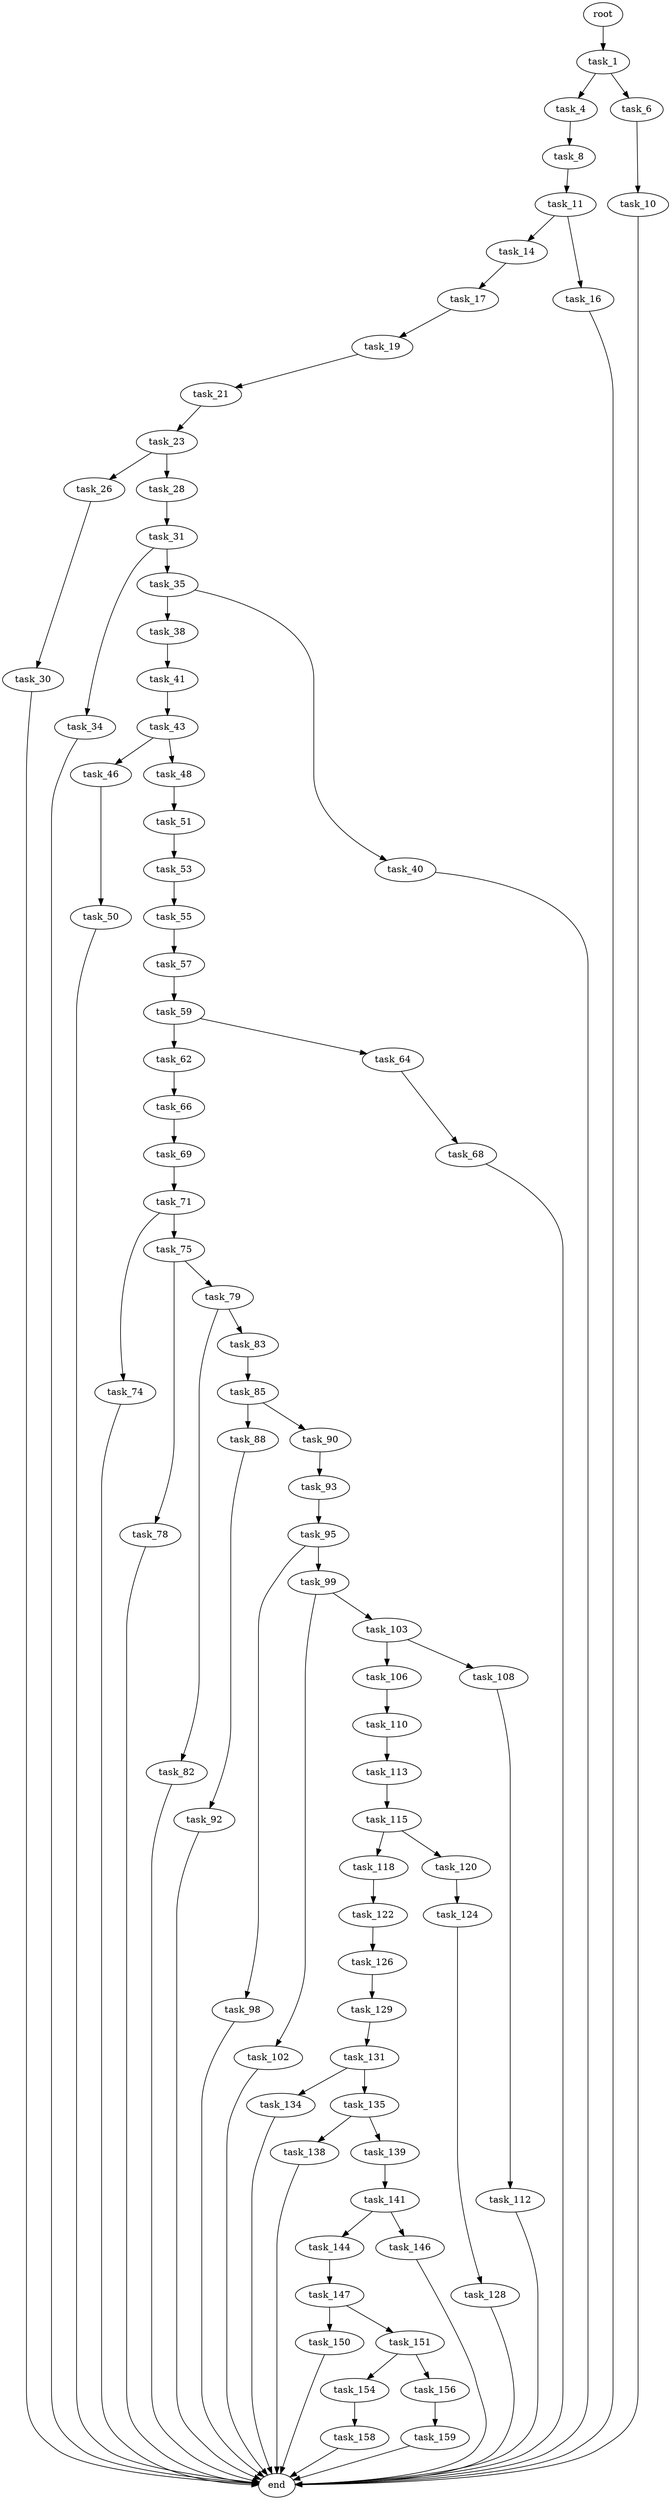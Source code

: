 digraph G {
  root [size="0.000000"];
  task_1 [size="10624532309.000000"];
  task_4 [size="28991029248.000000"];
  task_6 [size="386737136.000000"];
  task_8 [size="68719476736.000000"];
  task_10 [size="3331907727.000000"];
  task_11 [size="3914485211.000000"];
  end [size="0.000000"];
  task_14 [size="549755813888.000000"];
  task_16 [size="28991029248.000000"];
  task_17 [size="31386145400.000000"];
  task_19 [size="782757789696.000000"];
  task_21 [size="993205948.000000"];
  task_23 [size="1362977332.000000"];
  task_26 [size="68719476736.000000"];
  task_28 [size="549755813888.000000"];
  task_30 [size="332502547153.000000"];
  task_31 [size="368293445632.000000"];
  task_34 [size="1073741824000.000000"];
  task_35 [size="959818061.000000"];
  task_38 [size="9958202188.000000"];
  task_40 [size="8664828984.000000"];
  task_41 [size="25511497649.000000"];
  task_43 [size="322237773780.000000"];
  task_46 [size="190082734555.000000"];
  task_48 [size="20990508452.000000"];
  task_50 [size="1126298731794.000000"];
  task_51 [size="68719476736.000000"];
  task_53 [size="2663279294.000000"];
  task_55 [size="131018366244.000000"];
  task_57 [size="2073699538.000000"];
  task_59 [size="9303749466.000000"];
  task_62 [size="11071016828.000000"];
  task_64 [size="22116584312.000000"];
  task_66 [size="369558124096.000000"];
  task_68 [size="29837274139.000000"];
  task_69 [size="13296036257.000000"];
  task_71 [size="231928233984.000000"];
  task_74 [size="120835925496.000000"];
  task_75 [size="782757789696.000000"];
  task_78 [size="622904170356.000000"];
  task_79 [size="4439390792.000000"];
  task_82 [size="134217728000.000000"];
  task_83 [size="782757789696.000000"];
  task_85 [size="782757789696.000000"];
  task_88 [size="68719476736.000000"];
  task_90 [size="1544750169.000000"];
  task_92 [size="105606616661.000000"];
  task_93 [size="231928233984.000000"];
  task_95 [size="273181585.000000"];
  task_98 [size="134217728000.000000"];
  task_99 [size="200591144865.000000"];
  task_102 [size="368293445632.000000"];
  task_103 [size="670243640352.000000"];
  task_106 [size="265563018308.000000"];
  task_108 [size="1073741824000.000000"];
  task_110 [size="8589934592.000000"];
  task_112 [size="8589934592.000000"];
  task_113 [size="241901314053.000000"];
  task_115 [size="231928233984.000000"];
  task_118 [size="168684592128.000000"];
  task_120 [size="15196662680.000000"];
  task_122 [size="133946448544.000000"];
  task_124 [size="1267360093.000000"];
  task_126 [size="134217728000.000000"];
  task_128 [size="231928233984.000000"];
  task_129 [size="32997138088.000000"];
  task_131 [size="782757789696.000000"];
  task_134 [size="17164831632.000000"];
  task_135 [size="6197259346.000000"];
  task_138 [size="549755813888.000000"];
  task_139 [size="573234104417.000000"];
  task_141 [size="5892970864.000000"];
  task_144 [size="22745112344.000000"];
  task_146 [size="231928233984.000000"];
  task_147 [size="80635495592.000000"];
  task_150 [size="13017068676.000000"];
  task_151 [size="47060945157.000000"];
  task_154 [size="9171587700.000000"];
  task_156 [size="1073741824000.000000"];
  task_158 [size="68719476736.000000"];
  task_159 [size="23395980513.000000"];

  root -> task_1 [size="1.000000"];
  task_1 -> task_4 [size="209715200.000000"];
  task_1 -> task_6 [size="209715200.000000"];
  task_4 -> task_8 [size="75497472.000000"];
  task_6 -> task_10 [size="33554432.000000"];
  task_8 -> task_11 [size="134217728.000000"];
  task_10 -> end [size="1.000000"];
  task_11 -> task_14 [size="75497472.000000"];
  task_11 -> task_16 [size="75497472.000000"];
  task_14 -> task_17 [size="536870912.000000"];
  task_16 -> end [size="1.000000"];
  task_17 -> task_19 [size="838860800.000000"];
  task_19 -> task_21 [size="679477248.000000"];
  task_21 -> task_23 [size="33554432.000000"];
  task_23 -> task_26 [size="33554432.000000"];
  task_23 -> task_28 [size="33554432.000000"];
  task_26 -> task_30 [size="134217728.000000"];
  task_28 -> task_31 [size="536870912.000000"];
  task_30 -> end [size="1.000000"];
  task_31 -> task_34 [size="411041792.000000"];
  task_31 -> task_35 [size="411041792.000000"];
  task_34 -> end [size="1.000000"];
  task_35 -> task_38 [size="33554432.000000"];
  task_35 -> task_40 [size="33554432.000000"];
  task_38 -> task_41 [size="536870912.000000"];
  task_40 -> end [size="1.000000"];
  task_41 -> task_43 [size="411041792.000000"];
  task_43 -> task_46 [size="536870912.000000"];
  task_43 -> task_48 [size="536870912.000000"];
  task_46 -> task_50 [size="209715200.000000"];
  task_48 -> task_51 [size="536870912.000000"];
  task_50 -> end [size="1.000000"];
  task_51 -> task_53 [size="134217728.000000"];
  task_53 -> task_55 [size="134217728.000000"];
  task_55 -> task_57 [size="134217728.000000"];
  task_57 -> task_59 [size="33554432.000000"];
  task_59 -> task_62 [size="838860800.000000"];
  task_59 -> task_64 [size="838860800.000000"];
  task_62 -> task_66 [size="33554432.000000"];
  task_64 -> task_68 [size="838860800.000000"];
  task_66 -> task_69 [size="679477248.000000"];
  task_68 -> end [size="1.000000"];
  task_69 -> task_71 [size="411041792.000000"];
  task_71 -> task_74 [size="301989888.000000"];
  task_71 -> task_75 [size="301989888.000000"];
  task_74 -> end [size="1.000000"];
  task_75 -> task_78 [size="679477248.000000"];
  task_75 -> task_79 [size="679477248.000000"];
  task_78 -> end [size="1.000000"];
  task_79 -> task_82 [size="209715200.000000"];
  task_79 -> task_83 [size="209715200.000000"];
  task_82 -> end [size="1.000000"];
  task_83 -> task_85 [size="679477248.000000"];
  task_85 -> task_88 [size="679477248.000000"];
  task_85 -> task_90 [size="679477248.000000"];
  task_88 -> task_92 [size="134217728.000000"];
  task_90 -> task_93 [size="75497472.000000"];
  task_92 -> end [size="1.000000"];
  task_93 -> task_95 [size="301989888.000000"];
  task_95 -> task_98 [size="33554432.000000"];
  task_95 -> task_99 [size="33554432.000000"];
  task_98 -> end [size="1.000000"];
  task_99 -> task_102 [size="838860800.000000"];
  task_99 -> task_103 [size="838860800.000000"];
  task_102 -> end [size="1.000000"];
  task_103 -> task_106 [size="536870912.000000"];
  task_103 -> task_108 [size="536870912.000000"];
  task_106 -> task_110 [size="679477248.000000"];
  task_108 -> task_112 [size="838860800.000000"];
  task_110 -> task_113 [size="33554432.000000"];
  task_112 -> end [size="1.000000"];
  task_113 -> task_115 [size="209715200.000000"];
  task_115 -> task_118 [size="301989888.000000"];
  task_115 -> task_120 [size="301989888.000000"];
  task_118 -> task_122 [size="134217728.000000"];
  task_120 -> task_124 [size="411041792.000000"];
  task_122 -> task_126 [size="209715200.000000"];
  task_124 -> task_128 [size="33554432.000000"];
  task_126 -> task_129 [size="209715200.000000"];
  task_128 -> end [size="1.000000"];
  task_129 -> task_131 [size="838860800.000000"];
  task_131 -> task_134 [size="679477248.000000"];
  task_131 -> task_135 [size="679477248.000000"];
  task_134 -> end [size="1.000000"];
  task_135 -> task_138 [size="134217728.000000"];
  task_135 -> task_139 [size="134217728.000000"];
  task_138 -> end [size="1.000000"];
  task_139 -> task_141 [size="838860800.000000"];
  task_141 -> task_144 [size="134217728.000000"];
  task_141 -> task_146 [size="134217728.000000"];
  task_144 -> task_147 [size="838860800.000000"];
  task_146 -> end [size="1.000000"];
  task_147 -> task_150 [size="75497472.000000"];
  task_147 -> task_151 [size="75497472.000000"];
  task_150 -> end [size="1.000000"];
  task_151 -> task_154 [size="75497472.000000"];
  task_151 -> task_156 [size="75497472.000000"];
  task_154 -> task_158 [size="209715200.000000"];
  task_156 -> task_159 [size="838860800.000000"];
  task_158 -> end [size="1.000000"];
  task_159 -> end [size="1.000000"];
}
